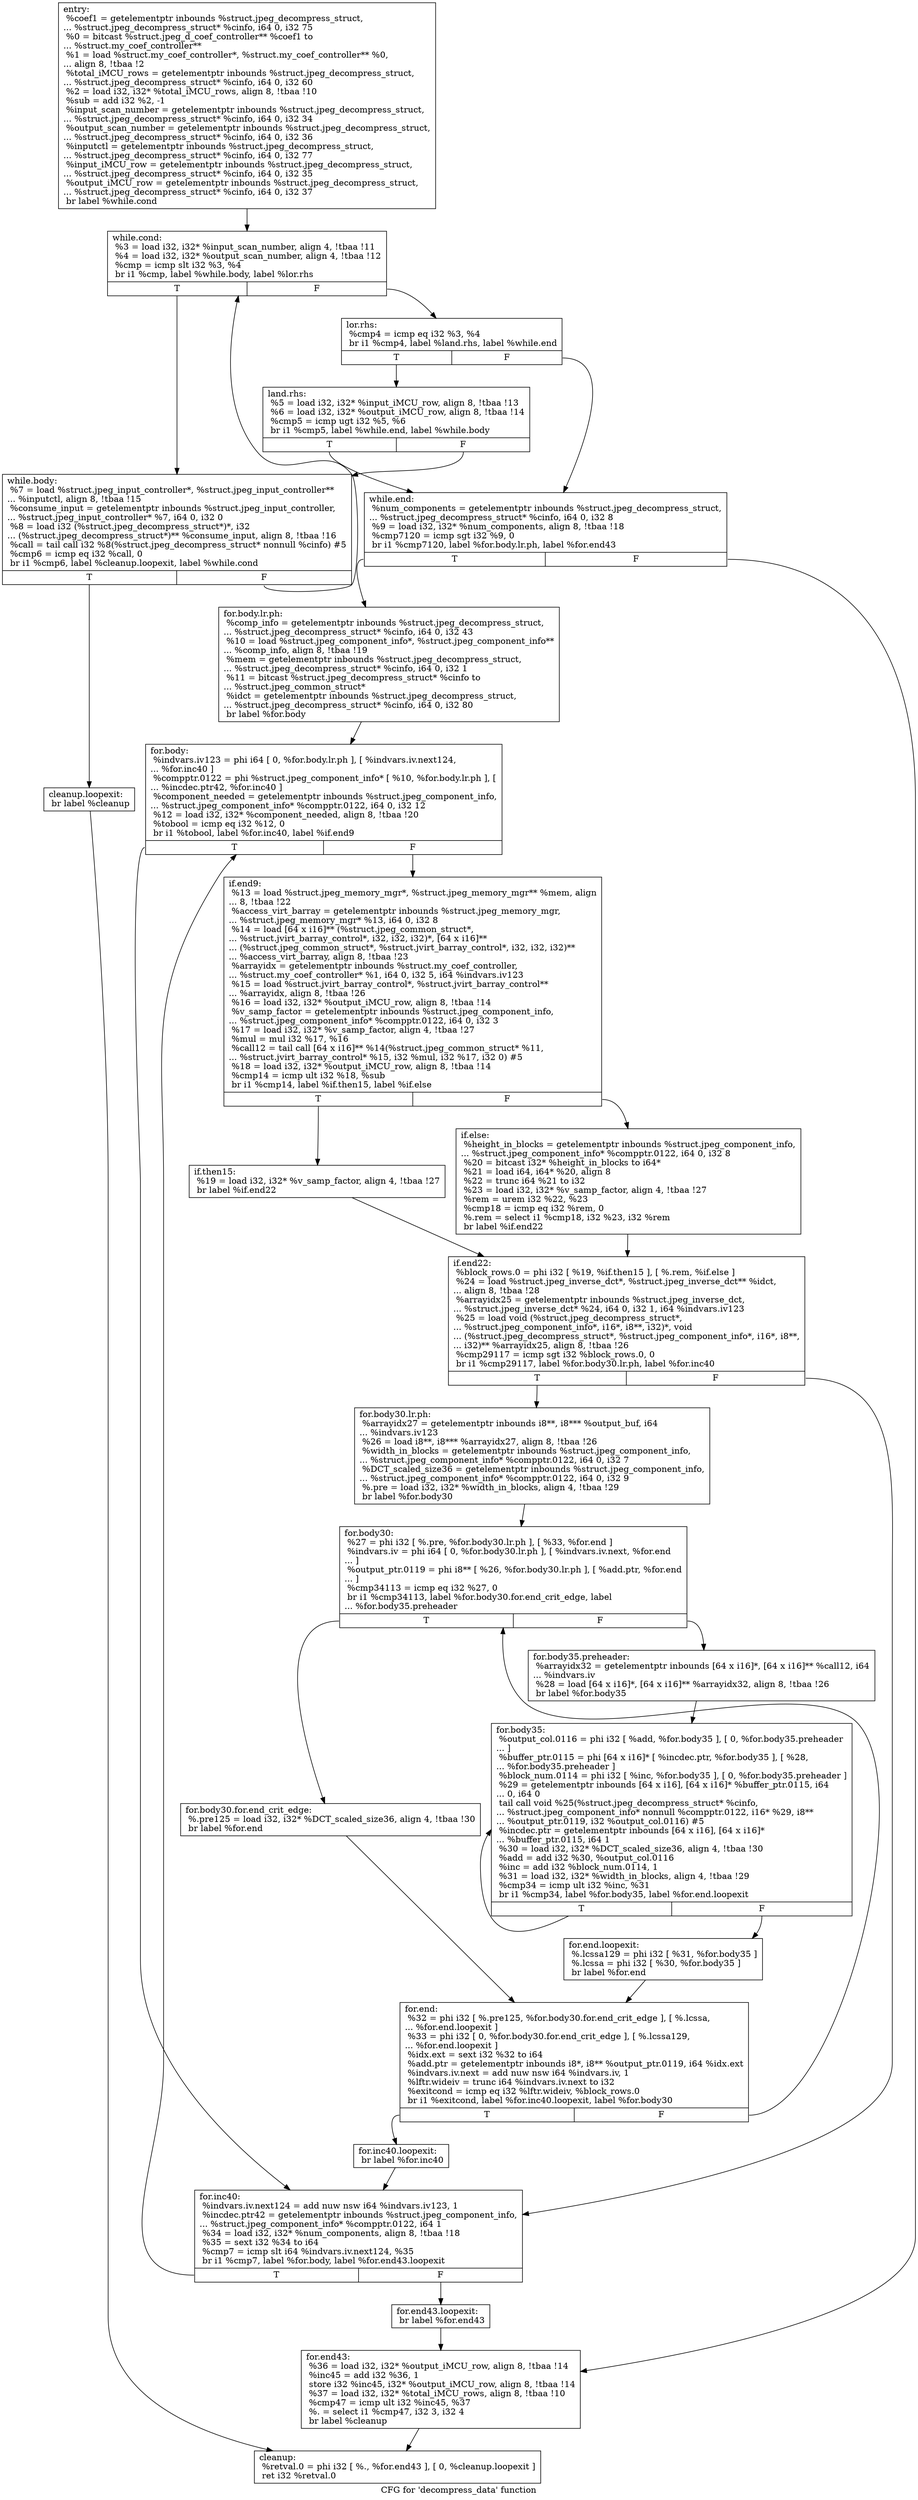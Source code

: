 digraph "CFG for 'decompress_data' function" {
	label="CFG for 'decompress_data' function";

	Node0x5868c70 [shape=record,label="{entry:\l  %coef1 = getelementptr inbounds %struct.jpeg_decompress_struct,\l... %struct.jpeg_decompress_struct* %cinfo, i64 0, i32 75\l  %0 = bitcast %struct.jpeg_d_coef_controller** %coef1 to\l... %struct.my_coef_controller**\l  %1 = load %struct.my_coef_controller*, %struct.my_coef_controller** %0,\l... align 8, !tbaa !2\l  %total_iMCU_rows = getelementptr inbounds %struct.jpeg_decompress_struct,\l... %struct.jpeg_decompress_struct* %cinfo, i64 0, i32 60\l  %2 = load i32, i32* %total_iMCU_rows, align 8, !tbaa !10\l  %sub = add i32 %2, -1\l  %input_scan_number = getelementptr inbounds %struct.jpeg_decompress_struct,\l... %struct.jpeg_decompress_struct* %cinfo, i64 0, i32 34\l  %output_scan_number = getelementptr inbounds %struct.jpeg_decompress_struct,\l... %struct.jpeg_decompress_struct* %cinfo, i64 0, i32 36\l  %inputctl = getelementptr inbounds %struct.jpeg_decompress_struct,\l... %struct.jpeg_decompress_struct* %cinfo, i64 0, i32 77\l  %input_iMCU_row = getelementptr inbounds %struct.jpeg_decompress_struct,\l... %struct.jpeg_decompress_struct* %cinfo, i64 0, i32 35\l  %output_iMCU_row = getelementptr inbounds %struct.jpeg_decompress_struct,\l... %struct.jpeg_decompress_struct* %cinfo, i64 0, i32 37\l  br label %while.cond\l}"];
	Node0x5868c70 -> Node0x586cd00;
	Node0x586cd00 [shape=record,label="{while.cond:                                       \l  %3 = load i32, i32* %input_scan_number, align 4, !tbaa !11\l  %4 = load i32, i32* %output_scan_number, align 4, !tbaa !12\l  %cmp = icmp slt i32 %3, %4\l  br i1 %cmp, label %while.body, label %lor.rhs\l|{<s0>T|<s1>F}}"];
	Node0x586cd00:s0 -> Node0x586c440;
	Node0x586cd00:s1 -> Node0x586d370;
	Node0x586d370 [shape=record,label="{lor.rhs:                                          \l  %cmp4 = icmp eq i32 %3, %4\l  br i1 %cmp4, label %land.rhs, label %while.end\l|{<s0>T|<s1>F}}"];
	Node0x586d370:s0 -> Node0x586d550;
	Node0x586d370:s1 -> Node0x586d5a0;
	Node0x586d550 [shape=record,label="{land.rhs:                                         \l  %5 = load i32, i32* %input_iMCU_row, align 8, !tbaa !13\l  %6 = load i32, i32* %output_iMCU_row, align 8, !tbaa !14\l  %cmp5 = icmp ugt i32 %5, %6\l  br i1 %cmp5, label %while.end, label %while.body\l|{<s0>T|<s1>F}}"];
	Node0x586d550:s0 -> Node0x586d5a0;
	Node0x586d550:s1 -> Node0x586c440;
	Node0x586c440 [shape=record,label="{while.body:                                       \l  %7 = load %struct.jpeg_input_controller*, %struct.jpeg_input_controller**\l... %inputctl, align 8, !tbaa !15\l  %consume_input = getelementptr inbounds %struct.jpeg_input_controller,\l... %struct.jpeg_input_controller* %7, i64 0, i32 0\l  %8 = load i32 (%struct.jpeg_decompress_struct*)*, i32\l... (%struct.jpeg_decompress_struct*)** %consume_input, align 8, !tbaa !16\l  %call = tail call i32 %8(%struct.jpeg_decompress_struct* nonnull %cinfo) #5\l  %cmp6 = icmp eq i32 %call, 0\l  br i1 %cmp6, label %cleanup.loopexit, label %while.cond\l|{<s0>T|<s1>F}}"];
	Node0x586c440:s0 -> Node0x5857e10;
	Node0x586c440:s1 -> Node0x586cd00;
	Node0x586d5a0 [shape=record,label="{while.end:                                        \l  %num_components = getelementptr inbounds %struct.jpeg_decompress_struct,\l... %struct.jpeg_decompress_struct* %cinfo, i64 0, i32 8\l  %9 = load i32, i32* %num_components, align 8, !tbaa !18\l  %cmp7120 = icmp sgt i32 %9, 0\l  br i1 %cmp7120, label %for.body.lr.ph, label %for.end43\l|{<s0>T|<s1>F}}"];
	Node0x586d5a0:s0 -> Node0x586d1d0;
	Node0x586d5a0:s1 -> Node0x586d280;
	Node0x586d1d0 [shape=record,label="{for.body.lr.ph:                                   \l  %comp_info = getelementptr inbounds %struct.jpeg_decompress_struct,\l... %struct.jpeg_decompress_struct* %cinfo, i64 0, i32 43\l  %10 = load %struct.jpeg_component_info*, %struct.jpeg_component_info**\l... %comp_info, align 8, !tbaa !19\l  %mem = getelementptr inbounds %struct.jpeg_decompress_struct,\l... %struct.jpeg_decompress_struct* %cinfo, i64 0, i32 1\l  %11 = bitcast %struct.jpeg_decompress_struct* %cinfo to\l... %struct.jpeg_common_struct*\l  %idct = getelementptr inbounds %struct.jpeg_decompress_struct,\l... %struct.jpeg_decompress_struct* %cinfo, i64 0, i32 80\l  br label %for.body\l}"];
	Node0x586d1d0 -> Node0x586f700;
	Node0x586f700 [shape=record,label="{for.body:                                         \l  %indvars.iv123 = phi i64 [ 0, %for.body.lr.ph ], [ %indvars.iv.next124,\l... %for.inc40 ]\l  %compptr.0122 = phi %struct.jpeg_component_info* [ %10, %for.body.lr.ph ], [\l... %incdec.ptr42, %for.inc40 ]\l  %component_needed = getelementptr inbounds %struct.jpeg_component_info,\l... %struct.jpeg_component_info* %compptr.0122, i64 0, i32 12\l  %12 = load i32, i32* %component_needed, align 8, !tbaa !20\l  %tobool = icmp eq i32 %12, 0\l  br i1 %tobool, label %for.inc40, label %if.end9\l|{<s0>T|<s1>F}}"];
	Node0x586f700:s0 -> Node0x586f900;
	Node0x586f700:s1 -> Node0x586ffe0;
	Node0x586ffe0 [shape=record,label="{if.end9:                                          \l  %13 = load %struct.jpeg_memory_mgr*, %struct.jpeg_memory_mgr** %mem, align\l... 8, !tbaa !22\l  %access_virt_barray = getelementptr inbounds %struct.jpeg_memory_mgr,\l... %struct.jpeg_memory_mgr* %13, i64 0, i32 8\l  %14 = load [64 x i16]** (%struct.jpeg_common_struct*,\l... %struct.jvirt_barray_control*, i32, i32, i32)*, [64 x i16]**\l... (%struct.jpeg_common_struct*, %struct.jvirt_barray_control*, i32, i32, i32)**\l... %access_virt_barray, align 8, !tbaa !23\l  %arrayidx = getelementptr inbounds %struct.my_coef_controller,\l... %struct.my_coef_controller* %1, i64 0, i32 5, i64 %indvars.iv123\l  %15 = load %struct.jvirt_barray_control*, %struct.jvirt_barray_control**\l... %arrayidx, align 8, !tbaa !26\l  %16 = load i32, i32* %output_iMCU_row, align 8, !tbaa !14\l  %v_samp_factor = getelementptr inbounds %struct.jpeg_component_info,\l... %struct.jpeg_component_info* %compptr.0122, i64 0, i32 3\l  %17 = load i32, i32* %v_samp_factor, align 4, !tbaa !27\l  %mul = mul i32 %17, %16\l  %call12 = tail call [64 x i16]** %14(%struct.jpeg_common_struct* %11,\l... %struct.jvirt_barray_control* %15, i32 %mul, i32 %17, i32 0) #5\l  %18 = load i32, i32* %output_iMCU_row, align 8, !tbaa !14\l  %cmp14 = icmp ult i32 %18, %sub\l  br i1 %cmp14, label %if.then15, label %if.else\l|{<s0>T|<s1>F}}"];
	Node0x586ffe0:s0 -> Node0x5870f00;
	Node0x586ffe0:s1 -> Node0x5870fb0;
	Node0x5870f00 [shape=record,label="{if.then15:                                        \l  %19 = load i32, i32* %v_samp_factor, align 4, !tbaa !27\l  br label %if.end22\l}"];
	Node0x5870f00 -> Node0x5871110;
	Node0x5870fb0 [shape=record,label="{if.else:                                          \l  %height_in_blocks = getelementptr inbounds %struct.jpeg_component_info,\l... %struct.jpeg_component_info* %compptr.0122, i64 0, i32 8\l  %20 = bitcast i32* %height_in_blocks to i64*\l  %21 = load i64, i64* %20, align 8\l  %22 = trunc i64 %21 to i32\l  %23 = load i32, i32* %v_samp_factor, align 4, !tbaa !27\l  %rem = urem i32 %22, %23\l  %cmp18 = icmp eq i32 %rem, 0\l  %.rem = select i1 %cmp18, i32 %23, i32 %rem\l  br label %if.end22\l}"];
	Node0x5870fb0 -> Node0x5871110;
	Node0x5871110 [shape=record,label="{if.end22:                                         \l  %block_rows.0 = phi i32 [ %19, %if.then15 ], [ %.rem, %if.else ]\l  %24 = load %struct.jpeg_inverse_dct*, %struct.jpeg_inverse_dct** %idct,\l... align 8, !tbaa !28\l  %arrayidx25 = getelementptr inbounds %struct.jpeg_inverse_dct,\l... %struct.jpeg_inverse_dct* %24, i64 0, i32 1, i64 %indvars.iv123\l  %25 = load void (%struct.jpeg_decompress_struct*,\l... %struct.jpeg_component_info*, i16*, i8**, i32)*, void\l... (%struct.jpeg_decompress_struct*, %struct.jpeg_component_info*, i16*, i8**,\l... i32)** %arrayidx25, align 8, !tbaa !26\l  %cmp29117 = icmp sgt i32 %block_rows.0, 0\l  br i1 %cmp29117, label %for.body30.lr.ph, label %for.inc40\l|{<s0>T|<s1>F}}"];
	Node0x5871110:s0 -> Node0x5871da0;
	Node0x5871110:s1 -> Node0x586f900;
	Node0x5871da0 [shape=record,label="{for.body30.lr.ph:                                 \l  %arrayidx27 = getelementptr inbounds i8**, i8*** %output_buf, i64\l... %indvars.iv123\l  %26 = load i8**, i8*** %arrayidx27, align 8, !tbaa !26\l  %width_in_blocks = getelementptr inbounds %struct.jpeg_component_info,\l... %struct.jpeg_component_info* %compptr.0122, i64 0, i32 7\l  %DCT_scaled_size36 = getelementptr inbounds %struct.jpeg_component_info,\l... %struct.jpeg_component_info* %compptr.0122, i64 0, i32 9\l  %.pre = load i32, i32* %width_in_blocks, align 4, !tbaa !29\l  br label %for.body30\l}"];
	Node0x5871da0 -> Node0x5872260;
	Node0x5872260 [shape=record,label="{for.body30:                                       \l  %27 = phi i32 [ %.pre, %for.body30.lr.ph ], [ %33, %for.end ]\l  %indvars.iv = phi i64 [ 0, %for.body30.lr.ph ], [ %indvars.iv.next, %for.end\l... ]\l  %output_ptr.0119 = phi i8** [ %26, %for.body30.lr.ph ], [ %add.ptr, %for.end\l... ]\l  %cmp34113 = icmp eq i32 %27, 0\l  br i1 %cmp34113, label %for.body30.for.end_crit_edge, label\l... %for.body35.preheader\l|{<s0>T|<s1>F}}"];
	Node0x5872260:s0 -> Node0x5872910;
	Node0x5872260:s1 -> Node0x5872a30;
	Node0x5872910 [shape=record,label="{for.body30.for.end_crit_edge:                     \l  %.pre125 = load i32, i32* %DCT_scaled_size36, align 4, !tbaa !30\l  br label %for.end\l}"];
	Node0x5872910 -> Node0x5872420;
	Node0x5872a30 [shape=record,label="{for.body35.preheader:                             \l  %arrayidx32 = getelementptr inbounds [64 x i16]*, [64 x i16]** %call12, i64\l... %indvars.iv\l  %28 = load [64 x i16]*, [64 x i16]** %arrayidx32, align 8, !tbaa !26\l  br label %for.body35\l}"];
	Node0x5872a30 -> Node0x5872e00;
	Node0x5872e00 [shape=record,label="{for.body35:                                       \l  %output_col.0116 = phi i32 [ %add, %for.body35 ], [ 0, %for.body35.preheader\l... ]\l  %buffer_ptr.0115 = phi [64 x i16]* [ %incdec.ptr, %for.body35 ], [ %28,\l... %for.body35.preheader ]\l  %block_num.0114 = phi i32 [ %inc, %for.body35 ], [ 0, %for.body35.preheader ]\l  %29 = getelementptr inbounds [64 x i16], [64 x i16]* %buffer_ptr.0115, i64\l... 0, i64 0\l  tail call void %25(%struct.jpeg_decompress_struct* %cinfo,\l... %struct.jpeg_component_info* nonnull %compptr.0122, i16* %29, i8**\l... %output_ptr.0119, i32 %output_col.0116) #5\l  %incdec.ptr = getelementptr inbounds [64 x i16], [64 x i16]*\l... %buffer_ptr.0115, i64 1\l  %30 = load i32, i32* %DCT_scaled_size36, align 4, !tbaa !30\l  %add = add i32 %30, %output_col.0116\l  %inc = add i32 %block_num.0114, 1\l  %31 = load i32, i32* %width_in_blocks, align 4, !tbaa !29\l  %cmp34 = icmp ult i32 %inc, %31\l  br i1 %cmp34, label %for.body35, label %for.end.loopexit\l|{<s0>T|<s1>F}}"];
	Node0x5872e00:s0 -> Node0x5872e00;
	Node0x5872e00:s1 -> Node0x585c110;
	Node0x585c110 [shape=record,label="{for.end.loopexit:                                 \l  %.lcssa129 = phi i32 [ %31, %for.body35 ]\l  %.lcssa = phi i32 [ %30, %for.body35 ]\l  br label %for.end\l}"];
	Node0x585c110 -> Node0x5872420;
	Node0x5872420 [shape=record,label="{for.end:                                          \l  %32 = phi i32 [ %.pre125, %for.body30.for.end_crit_edge ], [ %.lcssa,\l... %for.end.loopexit ]\l  %33 = phi i32 [ 0, %for.body30.for.end_crit_edge ], [ %.lcssa129,\l... %for.end.loopexit ]\l  %idx.ext = sext i32 %32 to i64\l  %add.ptr = getelementptr inbounds i8*, i8** %output_ptr.0119, i64 %idx.ext\l  %indvars.iv.next = add nuw nsw i64 %indvars.iv, 1\l  %lftr.wideiv = trunc i64 %indvars.iv.next to i32\l  %exitcond = icmp eq i32 %lftr.wideiv, %block_rows.0\l  br i1 %exitcond, label %for.inc40.loopexit, label %for.body30\l|{<s0>T|<s1>F}}"];
	Node0x5872420:s0 -> Node0x585c7e0;
	Node0x5872420:s1 -> Node0x5872260;
	Node0x585c7e0 [shape=record,label="{for.inc40.loopexit:                               \l  br label %for.inc40\l}"];
	Node0x585c7e0 -> Node0x586f900;
	Node0x586f900 [shape=record,label="{for.inc40:                                        \l  %indvars.iv.next124 = add nuw nsw i64 %indvars.iv123, 1\l  %incdec.ptr42 = getelementptr inbounds %struct.jpeg_component_info,\l... %struct.jpeg_component_info* %compptr.0122, i64 1\l  %34 = load i32, i32* %num_components, align 8, !tbaa !18\l  %35 = sext i32 %34 to i64\l  %cmp7 = icmp slt i64 %indvars.iv.next124, %35\l  br i1 %cmp7, label %for.body, label %for.end43.loopexit\l|{<s0>T|<s1>F}}"];
	Node0x586f900:s0 -> Node0x586f700;
	Node0x586f900:s1 -> Node0x585cab0;
	Node0x585cab0 [shape=record,label="{for.end43.loopexit:                               \l  br label %for.end43\l}"];
	Node0x585cab0 -> Node0x586d280;
	Node0x586d280 [shape=record,label="{for.end43:                                        \l  %36 = load i32, i32* %output_iMCU_row, align 8, !tbaa !14\l  %inc45 = add i32 %36, 1\l  store i32 %inc45, i32* %output_iMCU_row, align 8, !tbaa !14\l  %37 = load i32, i32* %total_iMCU_rows, align 8, !tbaa !10\l  %cmp47 = icmp ult i32 %inc45, %37\l  %. = select i1 %cmp47, i32 3, i32 4\l  br label %cleanup\l}"];
	Node0x586d280 -> Node0x585ced0;
	Node0x5857e10 [shape=record,label="{cleanup.loopexit:                                 \l  br label %cleanup\l}"];
	Node0x5857e10 -> Node0x585ced0;
	Node0x585ced0 [shape=record,label="{cleanup:                                          \l  %retval.0 = phi i32 [ %., %for.end43 ], [ 0, %cleanup.loopexit ]\l  ret i32 %retval.0\l}"];
}
